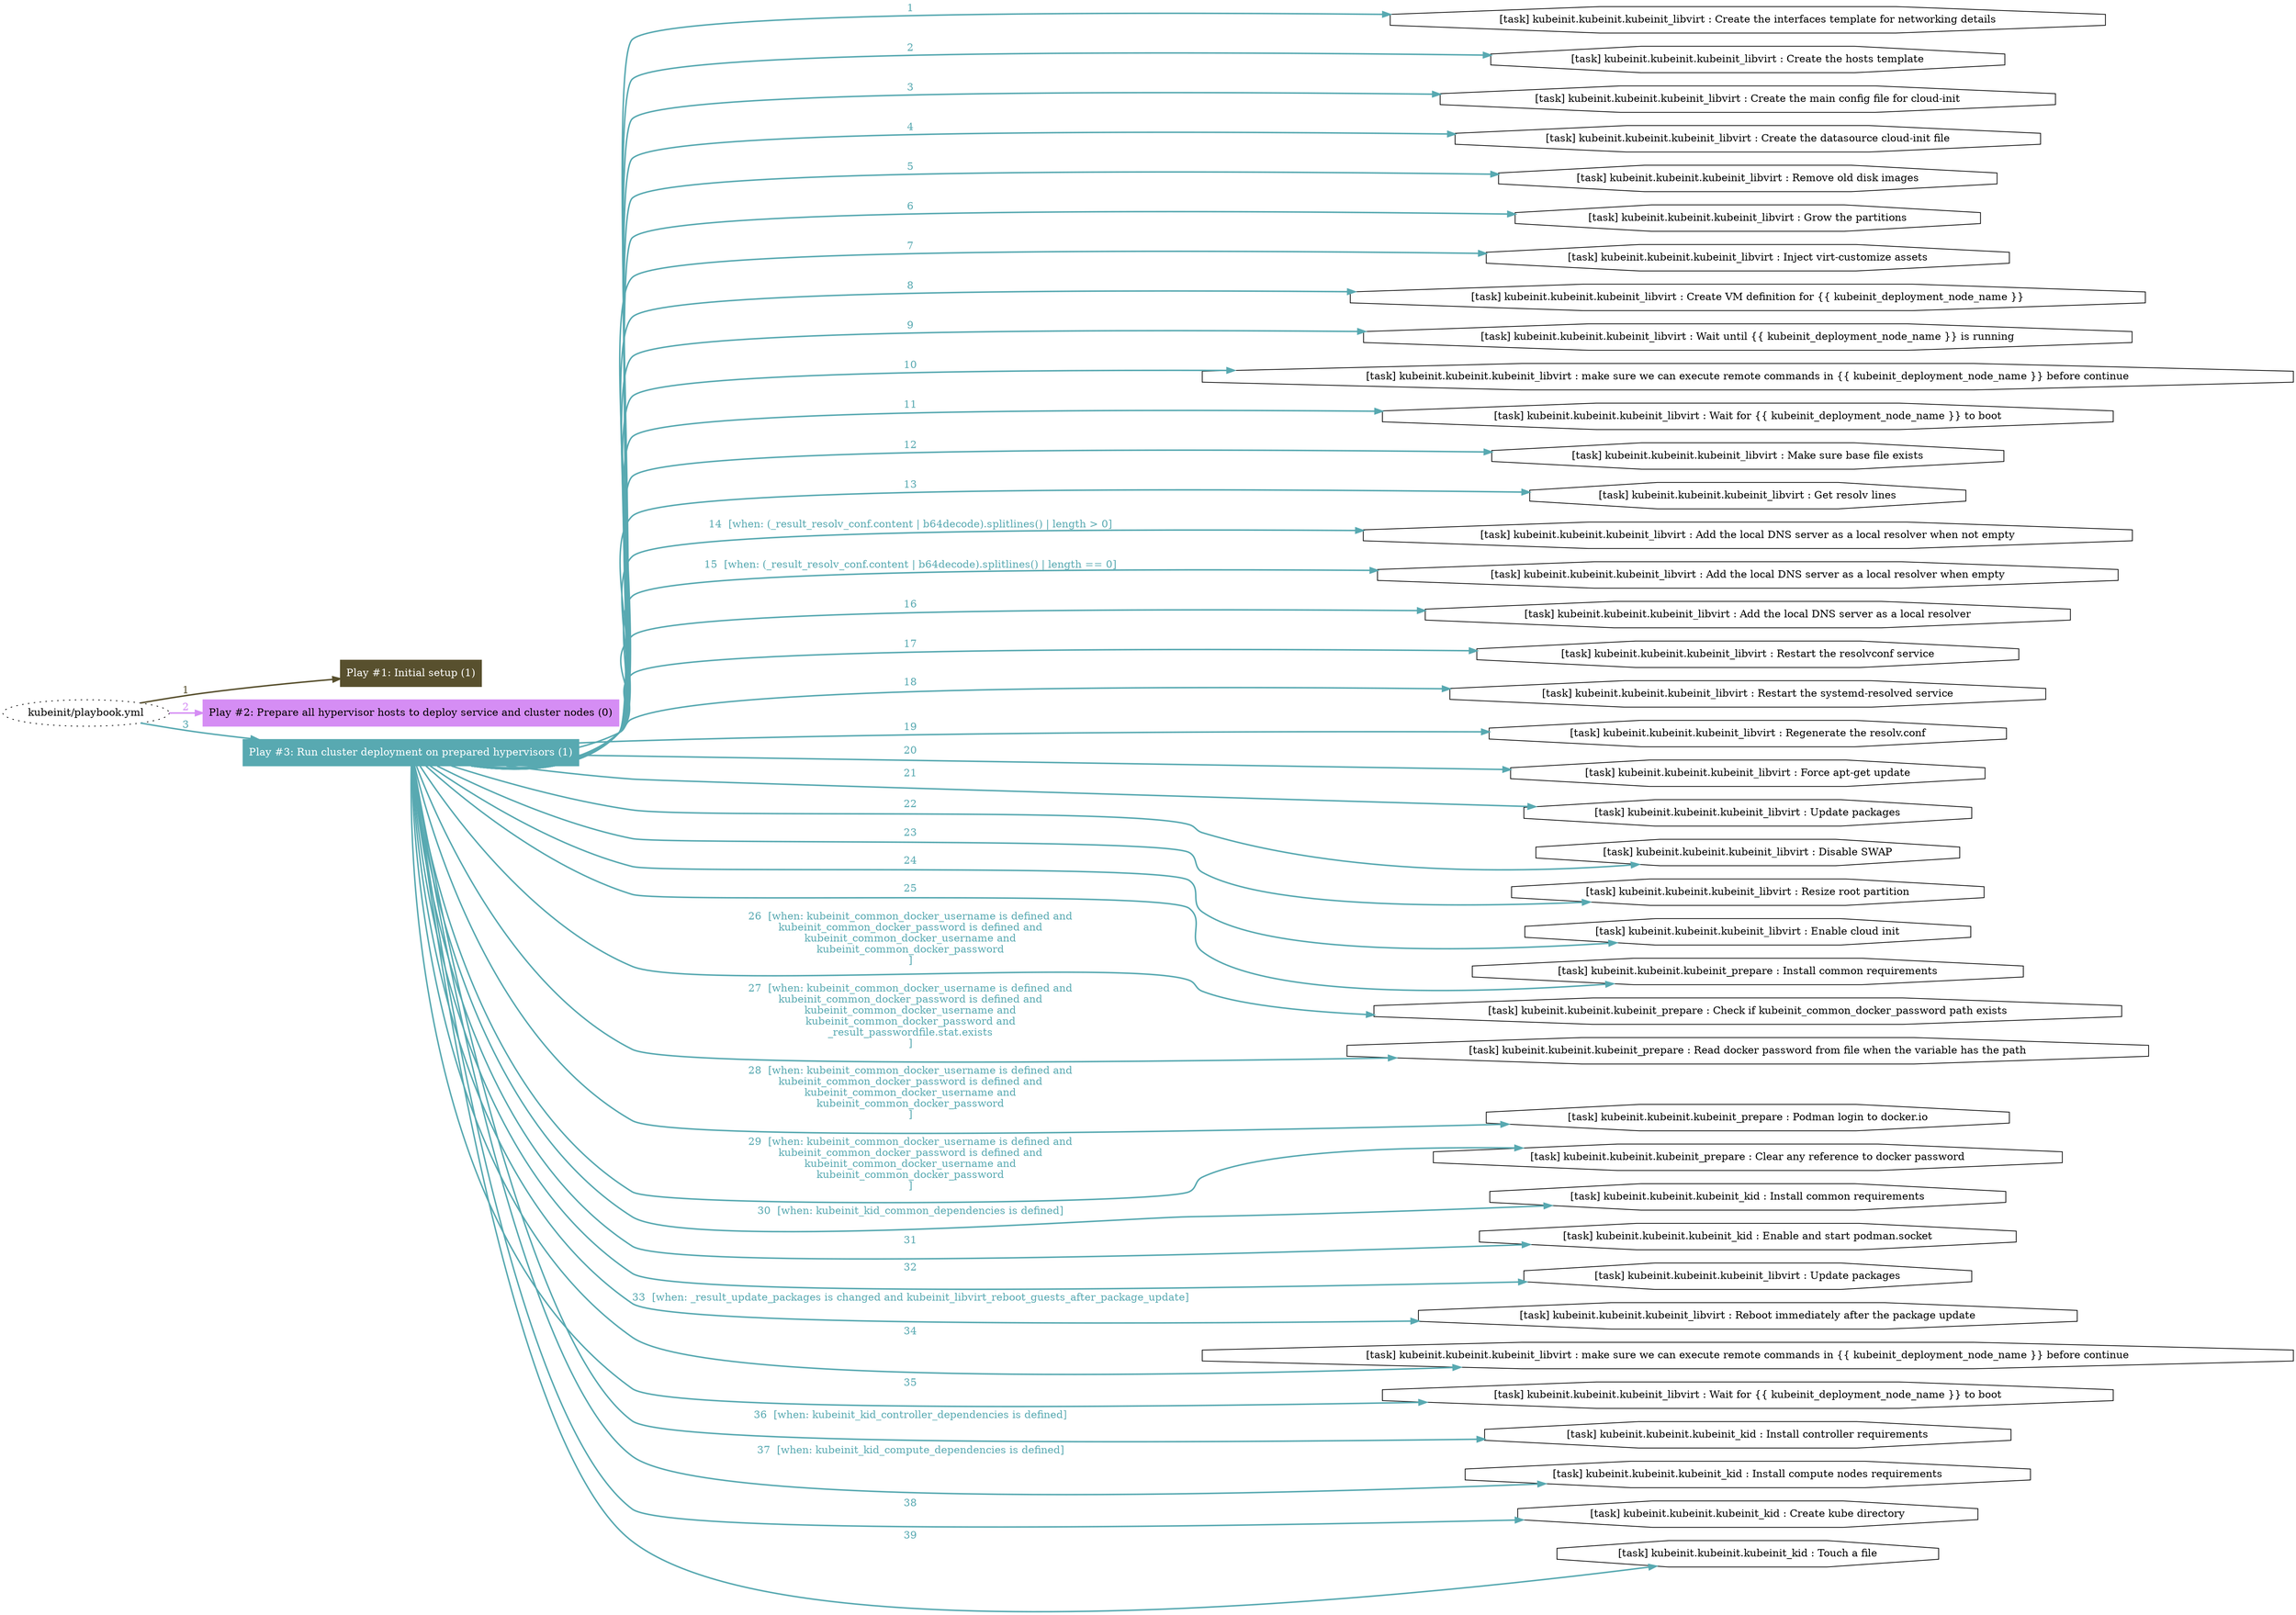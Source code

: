 digraph "kubeinit/playbook.yml "{
	graph [concentrate=true ordering=in rankdir=LR ratio=fill]
	edge [esep=5 sep=10]
	"kubeinit/playbook.yml" [id=root_node style=dotted]
	subgraph "Play #1: Initial setup (1) "{
		"Play #1: Initial setup (1)" [color="#58502e" fontcolor="#ffffff" id="play_b6b9f140-65c7-4a33-84c0-ee45051c235d" shape=box style=filled tooltip=localhost]
		"kubeinit/playbook.yml" -> "Play #1: Initial setup (1)" [label=1 color="#58502e" fontcolor="#58502e" id="edge_9640118c-e90e-4a57-97b6-366686b938be" style=bold]
	}
	subgraph "Play #2: Prepare all hypervisor hosts to deploy service and cluster nodes (0) "{
		"Play #2: Prepare all hypervisor hosts to deploy service and cluster nodes (0)" [color="#d58df4" fontcolor="#000000" id="play_f3864bf7-ed9a-4aac-9c79-03f405be76ea" shape=box style=filled tooltip=""]
		"kubeinit/playbook.yml" -> "Play #2: Prepare all hypervisor hosts to deploy service and cluster nodes (0)" [label=2 color="#d58df4" fontcolor="#d58df4" id="edge_31f9096d-4f1e-4013-9faa-9ef6150c11f0" style=bold]
	}
	subgraph "Play #3: Run cluster deployment on prepared hypervisors (1) "{
		"Play #3: Run cluster deployment on prepared hypervisors (1)" [color="#58a9b1" fontcolor="#ffffff" id="play_63621f9a-b825-4096-8d4d-54c5a022e38f" shape=box style=filled tooltip=localhost]
		"kubeinit/playbook.yml" -> "Play #3: Run cluster deployment on prepared hypervisors (1)" [label=3 color="#58a9b1" fontcolor="#58a9b1" id="edge_ba9307e9-7778-49fb-9fc2-3e560a42e364" style=bold]
		"task_92865ee1-0226-4d0c-9728-2786a199994e" [label="[task] kubeinit.kubeinit.kubeinit_libvirt : Create the interfaces template for networking details" id="task_92865ee1-0226-4d0c-9728-2786a199994e" shape=octagon tooltip="[task] kubeinit.kubeinit.kubeinit_libvirt : Create the interfaces template for networking details"]
		"Play #3: Run cluster deployment on prepared hypervisors (1)" -> "task_92865ee1-0226-4d0c-9728-2786a199994e" [label=1 color="#58a9b1" fontcolor="#58a9b1" id="edge_37c949ee-73c0-4fd3-81a5-449b68aef980" style=bold]
		"task_90f0c0f4-ea91-45c6-b10c-09788db1ca6f" [label="[task] kubeinit.kubeinit.kubeinit_libvirt : Create the hosts template" id="task_90f0c0f4-ea91-45c6-b10c-09788db1ca6f" shape=octagon tooltip="[task] kubeinit.kubeinit.kubeinit_libvirt : Create the hosts template"]
		"Play #3: Run cluster deployment on prepared hypervisors (1)" -> "task_90f0c0f4-ea91-45c6-b10c-09788db1ca6f" [label=2 color="#58a9b1" fontcolor="#58a9b1" id="edge_c8a5ac24-9aa7-48bc-959b-f281aa449b1f" style=bold]
		"task_403c29ac-a48f-494d-b09a-f3efe7d26c3a" [label="[task] kubeinit.kubeinit.kubeinit_libvirt : Create the main config file for cloud-init" id="task_403c29ac-a48f-494d-b09a-f3efe7d26c3a" shape=octagon tooltip="[task] kubeinit.kubeinit.kubeinit_libvirt : Create the main config file for cloud-init"]
		"Play #3: Run cluster deployment on prepared hypervisors (1)" -> "task_403c29ac-a48f-494d-b09a-f3efe7d26c3a" [label=3 color="#58a9b1" fontcolor="#58a9b1" id="edge_41ffc8c1-79dd-42ba-8519-d03884fa5ad8" style=bold]
		"task_16ec3eee-bf3e-4263-9680-ca2bf326177a" [label="[task] kubeinit.kubeinit.kubeinit_libvirt : Create the datasource cloud-init file" id="task_16ec3eee-bf3e-4263-9680-ca2bf326177a" shape=octagon tooltip="[task] kubeinit.kubeinit.kubeinit_libvirt : Create the datasource cloud-init file"]
		"Play #3: Run cluster deployment on prepared hypervisors (1)" -> "task_16ec3eee-bf3e-4263-9680-ca2bf326177a" [label=4 color="#58a9b1" fontcolor="#58a9b1" id="edge_c2ed5fbf-093c-4a86-b92d-75016d2c70aa" style=bold]
		"task_d06b608d-bbdf-4321-81e0-b4ee2d6b5411" [label="[task] kubeinit.kubeinit.kubeinit_libvirt : Remove old disk images" id="task_d06b608d-bbdf-4321-81e0-b4ee2d6b5411" shape=octagon tooltip="[task] kubeinit.kubeinit.kubeinit_libvirt : Remove old disk images"]
		"Play #3: Run cluster deployment on prepared hypervisors (1)" -> "task_d06b608d-bbdf-4321-81e0-b4ee2d6b5411" [label=5 color="#58a9b1" fontcolor="#58a9b1" id="edge_415abdfc-90db-45a3-86fd-4e085beedad7" style=bold]
		"task_987c45c3-28f1-4e19-b619-9e4ac8131f40" [label="[task] kubeinit.kubeinit.kubeinit_libvirt : Grow the partitions" id="task_987c45c3-28f1-4e19-b619-9e4ac8131f40" shape=octagon tooltip="[task] kubeinit.kubeinit.kubeinit_libvirt : Grow the partitions"]
		"Play #3: Run cluster deployment on prepared hypervisors (1)" -> "task_987c45c3-28f1-4e19-b619-9e4ac8131f40" [label=6 color="#58a9b1" fontcolor="#58a9b1" id="edge_7b913425-140c-4509-87d5-bf18e3ceef2f" style=bold]
		"task_814cb336-0069-4549-af02-50c57243fa8f" [label="[task] kubeinit.kubeinit.kubeinit_libvirt : Inject virt-customize assets" id="task_814cb336-0069-4549-af02-50c57243fa8f" shape=octagon tooltip="[task] kubeinit.kubeinit.kubeinit_libvirt : Inject virt-customize assets"]
		"Play #3: Run cluster deployment on prepared hypervisors (1)" -> "task_814cb336-0069-4549-af02-50c57243fa8f" [label=7 color="#58a9b1" fontcolor="#58a9b1" id="edge_308709fd-a0c7-4753-9f53-8ff1e3e079df" style=bold]
		"task_4a03c155-47c4-4e88-bea2-ae7b7c52a4d7" [label="[task] kubeinit.kubeinit.kubeinit_libvirt : Create VM definition for {{ kubeinit_deployment_node_name }}" id="task_4a03c155-47c4-4e88-bea2-ae7b7c52a4d7" shape=octagon tooltip="[task] kubeinit.kubeinit.kubeinit_libvirt : Create VM definition for {{ kubeinit_deployment_node_name }}"]
		"Play #3: Run cluster deployment on prepared hypervisors (1)" -> "task_4a03c155-47c4-4e88-bea2-ae7b7c52a4d7" [label=8 color="#58a9b1" fontcolor="#58a9b1" id="edge_dd135b1e-a536-4b80-ac9c-9e65e1c063e0" style=bold]
		"task_71cb67db-675b-4428-94c8-a49e48a4a743" [label="[task] kubeinit.kubeinit.kubeinit_libvirt : Wait until {{ kubeinit_deployment_node_name }} is running" id="task_71cb67db-675b-4428-94c8-a49e48a4a743" shape=octagon tooltip="[task] kubeinit.kubeinit.kubeinit_libvirt : Wait until {{ kubeinit_deployment_node_name }} is running"]
		"Play #3: Run cluster deployment on prepared hypervisors (1)" -> "task_71cb67db-675b-4428-94c8-a49e48a4a743" [label=9 color="#58a9b1" fontcolor="#58a9b1" id="edge_51e43cd0-a302-4801-8dbf-07cb02d1d5c4" style=bold]
		"task_9a681071-6aa9-4770-8c1b-27642e7d7139" [label="[task] kubeinit.kubeinit.kubeinit_libvirt : make sure we can execute remote commands in {{ kubeinit_deployment_node_name }} before continue" id="task_9a681071-6aa9-4770-8c1b-27642e7d7139" shape=octagon tooltip="[task] kubeinit.kubeinit.kubeinit_libvirt : make sure we can execute remote commands in {{ kubeinit_deployment_node_name }} before continue"]
		"Play #3: Run cluster deployment on prepared hypervisors (1)" -> "task_9a681071-6aa9-4770-8c1b-27642e7d7139" [label=10 color="#58a9b1" fontcolor="#58a9b1" id="edge_8eab2489-0edd-45f4-9327-9c8ff5dd120e" style=bold]
		"task_d935c49f-81d5-423a-9691-968435754395" [label="[task] kubeinit.kubeinit.kubeinit_libvirt : Wait for {{ kubeinit_deployment_node_name }} to boot" id="task_d935c49f-81d5-423a-9691-968435754395" shape=octagon tooltip="[task] kubeinit.kubeinit.kubeinit_libvirt : Wait for {{ kubeinit_deployment_node_name }} to boot"]
		"Play #3: Run cluster deployment on prepared hypervisors (1)" -> "task_d935c49f-81d5-423a-9691-968435754395" [label=11 color="#58a9b1" fontcolor="#58a9b1" id="edge_d3d7bfbb-13bc-4faa-8af5-14e5f45f3ab7" style=bold]
		"task_4de09329-9bda-45d1-af45-b00d245ebe2a" [label="[task] kubeinit.kubeinit.kubeinit_libvirt : Make sure base file exists" id="task_4de09329-9bda-45d1-af45-b00d245ebe2a" shape=octagon tooltip="[task] kubeinit.kubeinit.kubeinit_libvirt : Make sure base file exists"]
		"Play #3: Run cluster deployment on prepared hypervisors (1)" -> "task_4de09329-9bda-45d1-af45-b00d245ebe2a" [label=12 color="#58a9b1" fontcolor="#58a9b1" id="edge_7212202b-bdab-4fca-a4ca-df09bf6c4293" style=bold]
		"task_bf85f451-72c6-41c5-a8ea-6c1893a7c53b" [label="[task] kubeinit.kubeinit.kubeinit_libvirt : Get resolv lines" id="task_bf85f451-72c6-41c5-a8ea-6c1893a7c53b" shape=octagon tooltip="[task] kubeinit.kubeinit.kubeinit_libvirt : Get resolv lines"]
		"Play #3: Run cluster deployment on prepared hypervisors (1)" -> "task_bf85f451-72c6-41c5-a8ea-6c1893a7c53b" [label=13 color="#58a9b1" fontcolor="#58a9b1" id="edge_a1275fa7-7093-47a6-805c-d5b14702ead9" style=bold]
		"task_0a747823-7fcf-40b3-8a1a-b64701710ecd" [label="[task] kubeinit.kubeinit.kubeinit_libvirt : Add the local DNS server as a local resolver when not empty" id="task_0a747823-7fcf-40b3-8a1a-b64701710ecd" shape=octagon tooltip="[task] kubeinit.kubeinit.kubeinit_libvirt : Add the local DNS server as a local resolver when not empty"]
		"Play #3: Run cluster deployment on prepared hypervisors (1)" -> "task_0a747823-7fcf-40b3-8a1a-b64701710ecd" [label="14  [when: (_result_resolv_conf.content | b64decode).splitlines() | length > 0]" color="#58a9b1" fontcolor="#58a9b1" id="edge_9b53044e-87d9-4e3a-8bc6-e33721d4d68f" style=bold]
		"task_97849c91-4c2e-4e8c-b43f-427908bdf749" [label="[task] kubeinit.kubeinit.kubeinit_libvirt : Add the local DNS server as a local resolver when empty" id="task_97849c91-4c2e-4e8c-b43f-427908bdf749" shape=octagon tooltip="[task] kubeinit.kubeinit.kubeinit_libvirt : Add the local DNS server as a local resolver when empty"]
		"Play #3: Run cluster deployment on prepared hypervisors (1)" -> "task_97849c91-4c2e-4e8c-b43f-427908bdf749" [label="15  [when: (_result_resolv_conf.content | b64decode).splitlines() | length == 0]" color="#58a9b1" fontcolor="#58a9b1" id="edge_5d5ef5fe-8c28-45e4-89bc-78fa93639b26" style=bold]
		"task_6a78c3a0-2afa-4f6f-9fb0-032353d8211f" [label="[task] kubeinit.kubeinit.kubeinit_libvirt : Add the local DNS server as a local resolver" id="task_6a78c3a0-2afa-4f6f-9fb0-032353d8211f" shape=octagon tooltip="[task] kubeinit.kubeinit.kubeinit_libvirt : Add the local DNS server as a local resolver"]
		"Play #3: Run cluster deployment on prepared hypervisors (1)" -> "task_6a78c3a0-2afa-4f6f-9fb0-032353d8211f" [label=16 color="#58a9b1" fontcolor="#58a9b1" id="edge_cb5b2df6-4d1c-4857-abf7-6da5ff61402a" style=bold]
		"task_e23376c8-723f-451e-8968-864b488e2806" [label="[task] kubeinit.kubeinit.kubeinit_libvirt : Restart the resolvconf service" id="task_e23376c8-723f-451e-8968-864b488e2806" shape=octagon tooltip="[task] kubeinit.kubeinit.kubeinit_libvirt : Restart the resolvconf service"]
		"Play #3: Run cluster deployment on prepared hypervisors (1)" -> "task_e23376c8-723f-451e-8968-864b488e2806" [label=17 color="#58a9b1" fontcolor="#58a9b1" id="edge_fa6d2761-0b72-42ea-a64e-b60bf7dcca73" style=bold]
		"task_1a8f6b5f-0d50-4514-b8da-466b28eefee7" [label="[task] kubeinit.kubeinit.kubeinit_libvirt : Restart the systemd-resolved service" id="task_1a8f6b5f-0d50-4514-b8da-466b28eefee7" shape=octagon tooltip="[task] kubeinit.kubeinit.kubeinit_libvirt : Restart the systemd-resolved service"]
		"Play #3: Run cluster deployment on prepared hypervisors (1)" -> "task_1a8f6b5f-0d50-4514-b8da-466b28eefee7" [label=18 color="#58a9b1" fontcolor="#58a9b1" id="edge_3fc61461-bc5c-46fe-8a49-4376149734dd" style=bold]
		"task_b30e6462-e748-4220-9456-15f7172d09e5" [label="[task] kubeinit.kubeinit.kubeinit_libvirt : Regenerate the resolv.conf" id="task_b30e6462-e748-4220-9456-15f7172d09e5" shape=octagon tooltip="[task] kubeinit.kubeinit.kubeinit_libvirt : Regenerate the resolv.conf"]
		"Play #3: Run cluster deployment on prepared hypervisors (1)" -> "task_b30e6462-e748-4220-9456-15f7172d09e5" [label=19 color="#58a9b1" fontcolor="#58a9b1" id="edge_da9004a3-dda9-450f-bbe5-8393a47baaa8" style=bold]
		"task_4362932d-1c33-4dd8-906f-0188ddbee29a" [label="[task] kubeinit.kubeinit.kubeinit_libvirt : Force apt-get update" id="task_4362932d-1c33-4dd8-906f-0188ddbee29a" shape=octagon tooltip="[task] kubeinit.kubeinit.kubeinit_libvirt : Force apt-get update"]
		"Play #3: Run cluster deployment on prepared hypervisors (1)" -> "task_4362932d-1c33-4dd8-906f-0188ddbee29a" [label=20 color="#58a9b1" fontcolor="#58a9b1" id="edge_d1c40ea5-9748-4a86-bd63-e89a351c3c62" style=bold]
		"task_c5a2cd18-1d69-4b53-8886-6ea92ef71519" [label="[task] kubeinit.kubeinit.kubeinit_libvirt : Update packages" id="task_c5a2cd18-1d69-4b53-8886-6ea92ef71519" shape=octagon tooltip="[task] kubeinit.kubeinit.kubeinit_libvirt : Update packages"]
		"Play #3: Run cluster deployment on prepared hypervisors (1)" -> "task_c5a2cd18-1d69-4b53-8886-6ea92ef71519" [label=21 color="#58a9b1" fontcolor="#58a9b1" id="edge_004bd10f-7c63-40ba-ad44-4ae6122fd99b" style=bold]
		"task_4c8a8211-e2f7-4424-93a5-e7026d7976e0" [label="[task] kubeinit.kubeinit.kubeinit_libvirt : Disable SWAP" id="task_4c8a8211-e2f7-4424-93a5-e7026d7976e0" shape=octagon tooltip="[task] kubeinit.kubeinit.kubeinit_libvirt : Disable SWAP"]
		"Play #3: Run cluster deployment on prepared hypervisors (1)" -> "task_4c8a8211-e2f7-4424-93a5-e7026d7976e0" [label=22 color="#58a9b1" fontcolor="#58a9b1" id="edge_e67dd658-6f84-4aef-a3d1-b9199d2a9e38" style=bold]
		"task_8212b9b9-9606-4617-bbab-ae3b62010f34" [label="[task] kubeinit.kubeinit.kubeinit_libvirt : Resize root partition" id="task_8212b9b9-9606-4617-bbab-ae3b62010f34" shape=octagon tooltip="[task] kubeinit.kubeinit.kubeinit_libvirt : Resize root partition"]
		"Play #3: Run cluster deployment on prepared hypervisors (1)" -> "task_8212b9b9-9606-4617-bbab-ae3b62010f34" [label=23 color="#58a9b1" fontcolor="#58a9b1" id="edge_14c90c3e-ea2f-47b6-8841-007660fbac22" style=bold]
		"task_dc465bf5-c807-45fb-8d51-e7f41ed3e54a" [label="[task] kubeinit.kubeinit.kubeinit_libvirt : Enable cloud init" id="task_dc465bf5-c807-45fb-8d51-e7f41ed3e54a" shape=octagon tooltip="[task] kubeinit.kubeinit.kubeinit_libvirt : Enable cloud init"]
		"Play #3: Run cluster deployment on prepared hypervisors (1)" -> "task_dc465bf5-c807-45fb-8d51-e7f41ed3e54a" [label=24 color="#58a9b1" fontcolor="#58a9b1" id="edge_101b8548-ead3-4cfe-ac52-40c6d970a946" style=bold]
		"task_88c595cd-00ae-44f2-bcb0-480a64b274f8" [label="[task] kubeinit.kubeinit.kubeinit_prepare : Install common requirements" id="task_88c595cd-00ae-44f2-bcb0-480a64b274f8" shape=octagon tooltip="[task] kubeinit.kubeinit.kubeinit_prepare : Install common requirements"]
		"Play #3: Run cluster deployment on prepared hypervisors (1)" -> "task_88c595cd-00ae-44f2-bcb0-480a64b274f8" [label=25 color="#58a9b1" fontcolor="#58a9b1" id="edge_66b055f9-dfcb-4909-8d4b-3332f17f5359" style=bold]
		"task_6d53ae1b-6ec1-4d7a-8949-9aa8fe3364f3" [label="[task] kubeinit.kubeinit.kubeinit_prepare : Check if kubeinit_common_docker_password path exists" id="task_6d53ae1b-6ec1-4d7a-8949-9aa8fe3364f3" shape=octagon tooltip="[task] kubeinit.kubeinit.kubeinit_prepare : Check if kubeinit_common_docker_password path exists"]
		"Play #3: Run cluster deployment on prepared hypervisors (1)" -> "task_6d53ae1b-6ec1-4d7a-8949-9aa8fe3364f3" [label="26  [when: kubeinit_common_docker_username is defined and
kubeinit_common_docker_password is defined and
kubeinit_common_docker_username and
kubeinit_common_docker_password
]" color="#58a9b1" fontcolor="#58a9b1" id="edge_69bc5c89-7dc3-4e4c-ab0c-684ad581b6b9" style=bold]
		"task_9f627fe7-e69a-4c66-acc1-083341d209b1" [label="[task] kubeinit.kubeinit.kubeinit_prepare : Read docker password from file when the variable has the path" id="task_9f627fe7-e69a-4c66-acc1-083341d209b1" shape=octagon tooltip="[task] kubeinit.kubeinit.kubeinit_prepare : Read docker password from file when the variable has the path"]
		"Play #3: Run cluster deployment on prepared hypervisors (1)" -> "task_9f627fe7-e69a-4c66-acc1-083341d209b1" [label="27  [when: kubeinit_common_docker_username is defined and
kubeinit_common_docker_password is defined and
kubeinit_common_docker_username and
kubeinit_common_docker_password and
_result_passwordfile.stat.exists
]" color="#58a9b1" fontcolor="#58a9b1" id="edge_ff698c35-5f68-41cc-a991-edb183ff42ea" style=bold]
		"task_ad0a7dc6-2156-44ff-8e64-ac541d4802fe" [label="[task] kubeinit.kubeinit.kubeinit_prepare : Podman login to docker.io" id="task_ad0a7dc6-2156-44ff-8e64-ac541d4802fe" shape=octagon tooltip="[task] kubeinit.kubeinit.kubeinit_prepare : Podman login to docker.io"]
		"Play #3: Run cluster deployment on prepared hypervisors (1)" -> "task_ad0a7dc6-2156-44ff-8e64-ac541d4802fe" [label="28  [when: kubeinit_common_docker_username is defined and
kubeinit_common_docker_password is defined and
kubeinit_common_docker_username and
kubeinit_common_docker_password
]" color="#58a9b1" fontcolor="#58a9b1" id="edge_7f1fdb78-16ac-49fb-97f9-938671680f71" style=bold]
		"task_7648845d-e3fb-4e86-9aea-7cd9b5e034f0" [label="[task] kubeinit.kubeinit.kubeinit_prepare : Clear any reference to docker password" id="task_7648845d-e3fb-4e86-9aea-7cd9b5e034f0" shape=octagon tooltip="[task] kubeinit.kubeinit.kubeinit_prepare : Clear any reference to docker password"]
		"Play #3: Run cluster deployment on prepared hypervisors (1)" -> "task_7648845d-e3fb-4e86-9aea-7cd9b5e034f0" [label="29  [when: kubeinit_common_docker_username is defined and
kubeinit_common_docker_password is defined and
kubeinit_common_docker_username and
kubeinit_common_docker_password
]" color="#58a9b1" fontcolor="#58a9b1" id="edge_a104cd49-62fb-4c0d-a8d4-6ed43c5e60c3" style=bold]
		"task_76b4f3df-9d5c-4f8b-9499-fd9daaa8361c" [label="[task] kubeinit.kubeinit.kubeinit_kid : Install common requirements" id="task_76b4f3df-9d5c-4f8b-9499-fd9daaa8361c" shape=octagon tooltip="[task] kubeinit.kubeinit.kubeinit_kid : Install common requirements"]
		"Play #3: Run cluster deployment on prepared hypervisors (1)" -> "task_76b4f3df-9d5c-4f8b-9499-fd9daaa8361c" [label="30  [when: kubeinit_kid_common_dependencies is defined]" color="#58a9b1" fontcolor="#58a9b1" id="edge_7767bb50-7541-478f-9758-873a4ae16103" style=bold]
		"task_fa358c61-f877-4af1-b672-e6aff1b0ac1d" [label="[task] kubeinit.kubeinit.kubeinit_kid : Enable and start podman.socket" id="task_fa358c61-f877-4af1-b672-e6aff1b0ac1d" shape=octagon tooltip="[task] kubeinit.kubeinit.kubeinit_kid : Enable and start podman.socket"]
		"Play #3: Run cluster deployment on prepared hypervisors (1)" -> "task_fa358c61-f877-4af1-b672-e6aff1b0ac1d" [label=31 color="#58a9b1" fontcolor="#58a9b1" id="edge_79f028dd-380b-4b8d-b5d3-bb5aa882a6ea" style=bold]
		"task_420efb82-70e3-498c-8116-aeef6d556c4f" [label="[task] kubeinit.kubeinit.kubeinit_libvirt : Update packages" id="task_420efb82-70e3-498c-8116-aeef6d556c4f" shape=octagon tooltip="[task] kubeinit.kubeinit.kubeinit_libvirt : Update packages"]
		"Play #3: Run cluster deployment on prepared hypervisors (1)" -> "task_420efb82-70e3-498c-8116-aeef6d556c4f" [label=32 color="#58a9b1" fontcolor="#58a9b1" id="edge_e6fb7a20-ee25-4a31-8ed6-4fce7d628c27" style=bold]
		"task_1b8d0604-208c-4efb-b103-46be056f73b1" [label="[task] kubeinit.kubeinit.kubeinit_libvirt : Reboot immediately after the package update" id="task_1b8d0604-208c-4efb-b103-46be056f73b1" shape=octagon tooltip="[task] kubeinit.kubeinit.kubeinit_libvirt : Reboot immediately after the package update"]
		"Play #3: Run cluster deployment on prepared hypervisors (1)" -> "task_1b8d0604-208c-4efb-b103-46be056f73b1" [label="33  [when: _result_update_packages is changed and kubeinit_libvirt_reboot_guests_after_package_update]" color="#58a9b1" fontcolor="#58a9b1" id="edge_95b7a016-915a-4412-b1d6-6c2039dc8dec" style=bold]
		"task_55049818-8349-400c-9653-4f5fc4c0fc4c" [label="[task] kubeinit.kubeinit.kubeinit_libvirt : make sure we can execute remote commands in {{ kubeinit_deployment_node_name }} before continue" id="task_55049818-8349-400c-9653-4f5fc4c0fc4c" shape=octagon tooltip="[task] kubeinit.kubeinit.kubeinit_libvirt : make sure we can execute remote commands in {{ kubeinit_deployment_node_name }} before continue"]
		"Play #3: Run cluster deployment on prepared hypervisors (1)" -> "task_55049818-8349-400c-9653-4f5fc4c0fc4c" [label=34 color="#58a9b1" fontcolor="#58a9b1" id="edge_55df1dfd-9961-4422-ad44-464e1ed9cb78" style=bold]
		"task_86f1318f-30ec-483a-83aa-762a4c6952d4" [label="[task] kubeinit.kubeinit.kubeinit_libvirt : Wait for {{ kubeinit_deployment_node_name }} to boot" id="task_86f1318f-30ec-483a-83aa-762a4c6952d4" shape=octagon tooltip="[task] kubeinit.kubeinit.kubeinit_libvirt : Wait for {{ kubeinit_deployment_node_name }} to boot"]
		"Play #3: Run cluster deployment on prepared hypervisors (1)" -> "task_86f1318f-30ec-483a-83aa-762a4c6952d4" [label=35 color="#58a9b1" fontcolor="#58a9b1" id="edge_aa7c7c9e-81bc-4db5-b920-29bf8537d456" style=bold]
		"task_29b7bacd-9910-444e-a32a-e7ab79577881" [label="[task] kubeinit.kubeinit.kubeinit_kid : Install controller requirements" id="task_29b7bacd-9910-444e-a32a-e7ab79577881" shape=octagon tooltip="[task] kubeinit.kubeinit.kubeinit_kid : Install controller requirements"]
		"Play #3: Run cluster deployment on prepared hypervisors (1)" -> "task_29b7bacd-9910-444e-a32a-e7ab79577881" [label="36  [when: kubeinit_kid_controller_dependencies is defined]" color="#58a9b1" fontcolor="#58a9b1" id="edge_a52148cb-88b7-47d3-b812-3e78050d8c55" style=bold]
		"task_55dc4be6-b76e-4566-8096-657ce14b9423" [label="[task] kubeinit.kubeinit.kubeinit_kid : Install compute nodes requirements" id="task_55dc4be6-b76e-4566-8096-657ce14b9423" shape=octagon tooltip="[task] kubeinit.kubeinit.kubeinit_kid : Install compute nodes requirements"]
		"Play #3: Run cluster deployment on prepared hypervisors (1)" -> "task_55dc4be6-b76e-4566-8096-657ce14b9423" [label="37  [when: kubeinit_kid_compute_dependencies is defined]" color="#58a9b1" fontcolor="#58a9b1" id="edge_7b2ff6d3-9f95-438c-a309-4514533c8a21" style=bold]
		"task_90db34f0-e255-40f4-96d4-4ed735a5d354" [label="[task] kubeinit.kubeinit.kubeinit_kid : Create kube directory" id="task_90db34f0-e255-40f4-96d4-4ed735a5d354" shape=octagon tooltip="[task] kubeinit.kubeinit.kubeinit_kid : Create kube directory"]
		"Play #3: Run cluster deployment on prepared hypervisors (1)" -> "task_90db34f0-e255-40f4-96d4-4ed735a5d354" [label=38 color="#58a9b1" fontcolor="#58a9b1" id="edge_76f46380-19c7-4689-b61c-421e67defd7c" style=bold]
		"task_02759498-ca6b-4082-b3d4-53a4542c94f1" [label="[task] kubeinit.kubeinit.kubeinit_kid : Touch a file" id="task_02759498-ca6b-4082-b3d4-53a4542c94f1" shape=octagon tooltip="[task] kubeinit.kubeinit.kubeinit_kid : Touch a file"]
		"Play #3: Run cluster deployment on prepared hypervisors (1)" -> "task_02759498-ca6b-4082-b3d4-53a4542c94f1" [label=39 color="#58a9b1" fontcolor="#58a9b1" id="edge_9174d14f-e99a-409a-afd8-5a58b8939251" style=bold]
	}
}

